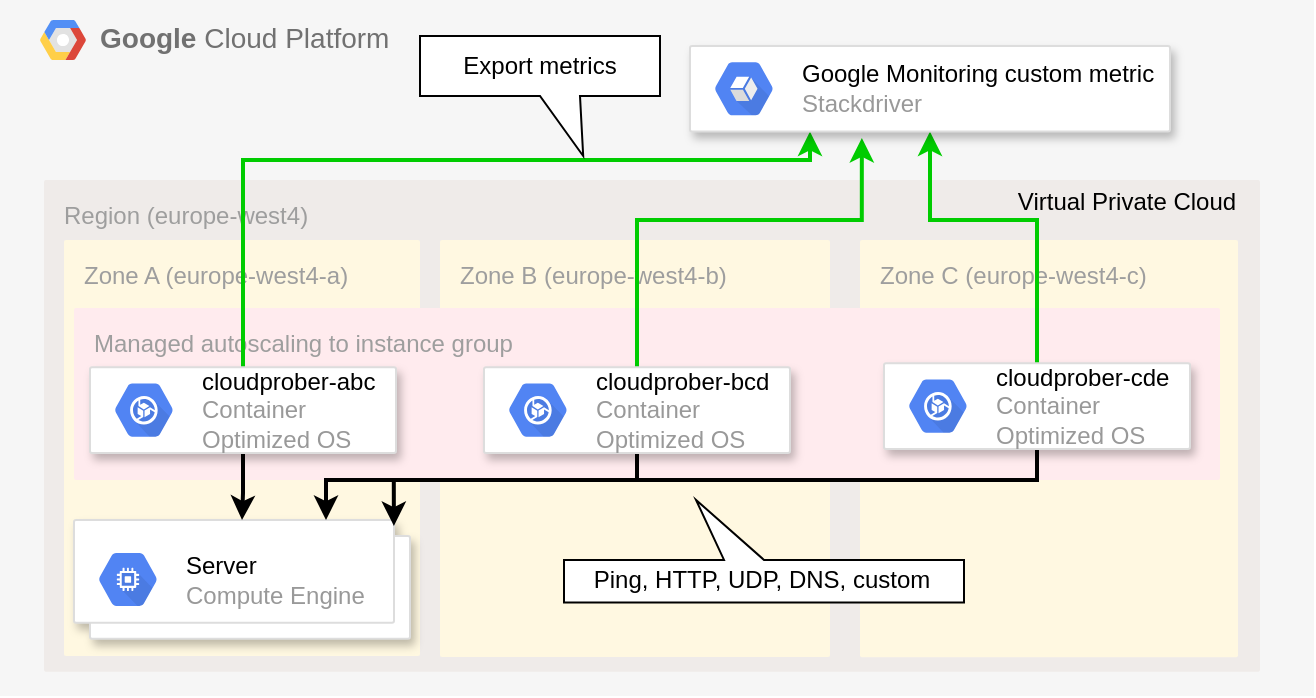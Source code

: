 <mxfile version="15.7.3" type="device"><diagram id="YjV4_TsnSMAonfi9kbdI" name="Page-1"><mxGraphModel dx="1422" dy="721" grid="1" gridSize="10" guides="1" tooltips="1" connect="1" arrows="1" fold="1" page="1" pageScale="1" pageWidth="850" pageHeight="1100" math="0" shadow="0"><root><mxCell id="0"/><mxCell id="1" parent="0"/><mxCell id="uCJVCM0aSezdRnbNN0l4-3" value="&lt;b&gt;Google &lt;/b&gt;Cloud Platform" style="fillColor=#F6F6F6;strokeColor=none;shadow=0;gradientColor=none;fontSize=14;align=left;spacing=10;fontColor=#717171;9E9E9E;verticalAlign=top;spacingTop=-4;fontStyle=0;spacingLeft=40;html=1;" parent="1" vertex="1"><mxGeometry x="110" y="280" width="657" height="348" as="geometry"/></mxCell><mxCell id="uCJVCM0aSezdRnbNN0l4-4" value="" style="shape=mxgraph.gcp2.google_cloud_platform;fillColor=#F6F6F6;strokeColor=none;shadow=0;gradientColor=none;" parent="uCJVCM0aSezdRnbNN0l4-3" vertex="1"><mxGeometry width="23" height="20" relative="1" as="geometry"><mxPoint x="20" y="10" as="offset"/></mxGeometry></mxCell><mxCell id="uCJVCM0aSezdRnbNN0l4-17" value="Region (europe-west4)" style="sketch=0;points=[[0,0,0],[0.25,0,0],[0.5,0,0],[0.75,0,0],[1,0,0],[1,0.25,0],[1,0.5,0],[1,0.75,0],[1,1,0],[0.75,1,0],[0.5,1,0],[0.25,1,0],[0,1,0],[0,0.75,0],[0,0.5,0],[0,0.25,0]];rounded=1;absoluteArcSize=1;arcSize=2;html=1;strokeColor=none;gradientColor=none;shadow=0;dashed=0;fontSize=12;fontColor=#9E9E9E;align=left;verticalAlign=top;spacing=10;spacingTop=-4;fillColor=#EFEBE9;" parent="uCJVCM0aSezdRnbNN0l4-3" vertex="1"><mxGeometry x="22" y="90" width="608" height="245.88" as="geometry"/></mxCell><mxCell id="uCJVCM0aSezdRnbNN0l4-18" value="Zone A (europe-west4-a)" style="sketch=0;points=[[0,0,0],[0.25,0,0],[0.5,0,0],[0.75,0,0],[1,0,0],[1,0.25,0],[1,0.5,0],[1,0.75,0],[1,1,0],[0.75,1,0],[0.5,1,0],[0.25,1,0],[0,1,0],[0,0.75,0],[0,0.5,0],[0,0.25,0]];rounded=1;absoluteArcSize=1;arcSize=2;html=1;strokeColor=none;gradientColor=none;shadow=0;dashed=0;fontSize=12;fontColor=#9E9E9E;align=left;verticalAlign=top;spacing=10;spacingTop=-4;fillColor=#FFF8E1;" parent="uCJVCM0aSezdRnbNN0l4-3" vertex="1"><mxGeometry x="32" y="120" width="178" height="208.03" as="geometry"/></mxCell><mxCell id="uCJVCM0aSezdRnbNN0l4-30" value="" style="shape=mxgraph.gcp2.doubleRect;strokeColor=#dddddd;shadow=1;strokeWidth=1;fontColor=#000000;" parent="uCJVCM0aSezdRnbNN0l4-3" vertex="1"><mxGeometry x="37" y="260" width="168" height="59.43" as="geometry"/></mxCell><mxCell id="uCJVCM0aSezdRnbNN0l4-31" value="&lt;font color=&quot;#000000&quot;&gt;Server&lt;/font&gt;&lt;br&gt;Compute Engine" style="sketch=0;dashed=0;connectable=0;html=1;fillColor=#5184F3;strokeColor=none;shape=mxgraph.gcp2.hexIcon;prIcon=compute_engine;part=1;labelPosition=right;verticalLabelPosition=middle;align=left;verticalAlign=middle;spacingLeft=5;fontColor=#999999;fontSize=12;" parent="uCJVCM0aSezdRnbNN0l4-30" vertex="1"><mxGeometry y="0.5" width="44" height="39" relative="1" as="geometry"><mxPoint x="5" y="-19.5" as="offset"/></mxGeometry></mxCell><mxCell id="uCJVCM0aSezdRnbNN0l4-41" value="Zone B (europe-west4-b)" style="sketch=0;points=[[0,0,0],[0.25,0,0],[0.5,0,0],[0.75,0,0],[1,0,0],[1,0.25,0],[1,0.5,0],[1,0.75,0],[1,1,0],[0.75,1,0],[0.5,1,0],[0.25,1,0],[0,1,0],[0,0.75,0],[0,0.5,0],[0,0.25,0]];rounded=1;absoluteArcSize=1;arcSize=2;html=1;strokeColor=none;gradientColor=none;shadow=0;dashed=0;fontSize=12;fontColor=#9E9E9E;align=left;verticalAlign=top;spacing=10;spacingTop=-4;fillColor=#FFF8E1;" parent="uCJVCM0aSezdRnbNN0l4-3" vertex="1"><mxGeometry x="220" y="120" width="195" height="208.56" as="geometry"/></mxCell><mxCell id="uCJVCM0aSezdRnbNN0l4-42" value="Zone C (europe-west4-c)" style="sketch=0;points=[[0,0,0],[0.25,0,0],[0.5,0,0],[0.75,0,0],[1,0,0],[1,0.25,0],[1,0.5,0],[1,0.75,0],[1,1,0],[0.75,1,0],[0.5,1,0],[0.25,1,0],[0,1,0],[0,0.75,0],[0,0.5,0],[0,0.25,0]];rounded=1;absoluteArcSize=1;arcSize=2;html=1;strokeColor=none;gradientColor=none;shadow=0;dashed=0;fontSize=12;fontColor=#9E9E9E;align=left;verticalAlign=top;spacing=10;spacingTop=-4;fillColor=#FFF8E1;" parent="uCJVCM0aSezdRnbNN0l4-3" vertex="1"><mxGeometry x="430" y="120" width="189" height="208.64" as="geometry"/></mxCell><mxCell id="uCJVCM0aSezdRnbNN0l4-43" value="Managed autoscaling to instance group" style="sketch=0;points=[[0,0,0],[0.25,0,0],[0.5,0,0],[0.75,0,0],[1,0,0],[1,0.25,0],[1,0.5,0],[1,0.75,0],[1,1,0],[0.75,1,0],[0.5,1,0],[0.25,1,0],[0,1,0],[0,0.75,0],[0,0.5,0],[0,0.25,0]];rounded=1;absoluteArcSize=1;arcSize=2;html=1;strokeColor=none;gradientColor=none;shadow=0;dashed=0;fontSize=12;fontColor=#9E9E9E;align=left;verticalAlign=top;spacing=10;spacingTop=-4;fillColor=#FFEBEE;" parent="uCJVCM0aSezdRnbNN0l4-3" vertex="1"><mxGeometry x="37" y="153.97" width="573" height="86.03" as="geometry"/></mxCell><mxCell id="sqB5tvku0c4C-JGE8jeo-4" value="" style="edgeStyle=orthogonalEdgeStyle;rounded=0;orthogonalLoop=1;jettySize=auto;html=1;strokeWidth=2;strokeColor=#000000;" edge="1" parent="uCJVCM0aSezdRnbNN0l4-3" source="uCJVCM0aSezdRnbNN0l4-32" target="uCJVCM0aSezdRnbNN0l4-30"><mxGeometry relative="1" as="geometry"/></mxCell><mxCell id="sqB5tvku0c4C-JGE8jeo-7" style="edgeStyle=orthogonalEdgeStyle;rounded=0;orthogonalLoop=1;jettySize=auto;html=1;exitX=0.5;exitY=0;exitDx=0;exitDy=0;entryX=0.25;entryY=1;entryDx=0;entryDy=0;strokeWidth=2;strokeColor=#00CC00;" edge="1" parent="uCJVCM0aSezdRnbNN0l4-3" source="uCJVCM0aSezdRnbNN0l4-32" target="uCJVCM0aSezdRnbNN0l4-57"><mxGeometry relative="1" as="geometry"><Array as="points"><mxPoint x="122" y="80"/><mxPoint x="405" y="80"/></Array></mxGeometry></mxCell><mxCell id="uCJVCM0aSezdRnbNN0l4-32" value="" style="strokeColor=#dddddd;shadow=1;strokeWidth=1;rounded=1;absoluteArcSize=1;arcSize=2;fontColor=#000000;" parent="uCJVCM0aSezdRnbNN0l4-3" vertex="1"><mxGeometry x="45" y="183.658" width="153" height="42.819" as="geometry"/></mxCell><mxCell id="uCJVCM0aSezdRnbNN0l4-33" value="&lt;font color=&quot;#000000&quot;&gt;cloudprober-abc&lt;/font&gt;&lt;br&gt;Container&lt;br&gt;Optimized OS" style="sketch=0;dashed=0;connectable=0;html=1;fillColor=#5184F3;strokeColor=none;shape=mxgraph.gcp2.hexIcon;prIcon=container_optimized_os;part=1;labelPosition=right;verticalLabelPosition=middle;align=left;verticalAlign=middle;spacingLeft=5;fontColor=#999999;fontSize=12;" parent="uCJVCM0aSezdRnbNN0l4-32" vertex="1"><mxGeometry y="0.5" width="44" height="39" relative="1" as="geometry"><mxPoint x="5" y="-19.5" as="offset"/></mxGeometry></mxCell><mxCell id="sqB5tvku0c4C-JGE8jeo-5" value="" style="edgeStyle=orthogonalEdgeStyle;rounded=0;orthogonalLoop=1;jettySize=auto;html=1;entryX=0.75;entryY=0;entryDx=0;entryDy=0;strokeWidth=2;" edge="1" parent="uCJVCM0aSezdRnbNN0l4-3" source="uCJVCM0aSezdRnbNN0l4-44" target="uCJVCM0aSezdRnbNN0l4-30"><mxGeometry relative="1" as="geometry"><Array as="points"><mxPoint x="319" y="240"/><mxPoint x="163" y="240"/></Array></mxGeometry></mxCell><mxCell id="sqB5tvku0c4C-JGE8jeo-8" style="edgeStyle=orthogonalEdgeStyle;rounded=0;orthogonalLoop=1;jettySize=auto;html=1;exitX=0.5;exitY=0;exitDx=0;exitDy=0;entryX=0.358;entryY=1.075;entryDx=0;entryDy=0;entryPerimeter=0;strokeWidth=2;strokeColor=#00CC00;" edge="1" parent="uCJVCM0aSezdRnbNN0l4-3" source="uCJVCM0aSezdRnbNN0l4-44" target="uCJVCM0aSezdRnbNN0l4-57"><mxGeometry relative="1" as="geometry"><Array as="points"><mxPoint x="319" y="110"/><mxPoint x="431" y="110"/></Array></mxGeometry></mxCell><mxCell id="uCJVCM0aSezdRnbNN0l4-44" value="" style="strokeColor=#dddddd;shadow=1;strokeWidth=1;rounded=1;absoluteArcSize=1;arcSize=2;fontColor=#000000;" parent="uCJVCM0aSezdRnbNN0l4-3" vertex="1"><mxGeometry x="242" y="183.658" width="153" height="42.819" as="geometry"/></mxCell><mxCell id="uCJVCM0aSezdRnbNN0l4-45" value="&lt;font color=&quot;#000000&quot;&gt;cloudprober-bcd&lt;/font&gt;&lt;br&gt;Container&lt;br&gt;Optimized OS" style="sketch=0;dashed=0;connectable=0;html=1;fillColor=#5184F3;strokeColor=none;shape=mxgraph.gcp2.hexIcon;prIcon=container_optimized_os;part=1;labelPosition=right;verticalLabelPosition=middle;align=left;verticalAlign=middle;spacingLeft=5;fontColor=#999999;fontSize=12;" parent="uCJVCM0aSezdRnbNN0l4-44" vertex="1"><mxGeometry y="0.5" width="44" height="39" relative="1" as="geometry"><mxPoint x="5" y="-19.5" as="offset"/></mxGeometry></mxCell><mxCell id="sqB5tvku0c4C-JGE8jeo-6" value="" style="edgeStyle=orthogonalEdgeStyle;rounded=0;orthogonalLoop=1;jettySize=auto;html=1;entryX=0.952;entryY=0.05;entryDx=0;entryDy=0;entryPerimeter=0;strokeWidth=2;" edge="1" parent="uCJVCM0aSezdRnbNN0l4-3" source="uCJVCM0aSezdRnbNN0l4-46" target="uCJVCM0aSezdRnbNN0l4-30"><mxGeometry relative="1" as="geometry"><Array as="points"><mxPoint x="519" y="240"/><mxPoint x="197" y="240"/></Array></mxGeometry></mxCell><mxCell id="sqB5tvku0c4C-JGE8jeo-9" value="" style="edgeStyle=orthogonalEdgeStyle;rounded=0;orthogonalLoop=1;jettySize=auto;html=1;strokeWidth=2;strokeColor=#00CC00;" edge="1" parent="uCJVCM0aSezdRnbNN0l4-3" source="uCJVCM0aSezdRnbNN0l4-46" target="uCJVCM0aSezdRnbNN0l4-57"><mxGeometry relative="1" as="geometry"><Array as="points"><mxPoint x="519" y="110"/><mxPoint x="465" y="110"/></Array></mxGeometry></mxCell><mxCell id="uCJVCM0aSezdRnbNN0l4-46" value="" style="strokeColor=#dddddd;shadow=1;strokeWidth=1;rounded=1;absoluteArcSize=1;arcSize=2;fontColor=#000000;" parent="uCJVCM0aSezdRnbNN0l4-3" vertex="1"><mxGeometry x="442" y="181.658" width="153" height="42.819" as="geometry"/></mxCell><mxCell id="uCJVCM0aSezdRnbNN0l4-47" value="&lt;font color=&quot;#000000&quot;&gt;cloudprober-cde&lt;/font&gt;&lt;br&gt;Container&lt;br&gt;Optimized OS" style="sketch=0;dashed=0;connectable=0;html=1;fillColor=#5184F3;strokeColor=none;shape=mxgraph.gcp2.hexIcon;prIcon=container_optimized_os;part=1;labelPosition=right;verticalLabelPosition=middle;align=left;verticalAlign=middle;spacingLeft=5;fontColor=#999999;fontSize=12;" parent="uCJVCM0aSezdRnbNN0l4-46" vertex="1"><mxGeometry y="0.5" width="44" height="39" relative="1" as="geometry"><mxPoint x="5" y="-19.5" as="offset"/></mxGeometry></mxCell><mxCell id="uCJVCM0aSezdRnbNN0l4-60" value="Virtual Private Cloud" style="text;html=1;strokeColor=none;fillColor=none;align=center;verticalAlign=middle;whiteSpace=wrap;rounded=0;fontColor=#000000;" parent="uCJVCM0aSezdRnbNN0l4-3" vertex="1"><mxGeometry x="497" y="89.998" width="133" height="21.393" as="geometry"/></mxCell><mxCell id="uCJVCM0aSezdRnbNN0l4-69" value="" style="shape=callout;whiteSpace=wrap;html=1;perimeter=calloutPerimeter;fontColor=#000000;position2=0.67;rotation=-180;" parent="uCJVCM0aSezdRnbNN0l4-3" vertex="1"><mxGeometry x="282" y="249.94" width="200" height="51.35" as="geometry"/></mxCell><mxCell id="uCJVCM0aSezdRnbNN0l4-72" value="Ping, HTTP, UDP, DNS, custom" style="text;html=1;strokeColor=none;fillColor=none;align=center;verticalAlign=middle;whiteSpace=wrap;rounded=0;fontColor=#000000;" parent="uCJVCM0aSezdRnbNN0l4-3" vertex="1"><mxGeometry x="283" y="279.5" width="196" height="21.39" as="geometry"/></mxCell><mxCell id="uCJVCM0aSezdRnbNN0l4-57" value="" style="strokeColor=#dddddd;shadow=1;strokeWidth=1;rounded=1;absoluteArcSize=1;arcSize=2;fontColor=#000000;" parent="uCJVCM0aSezdRnbNN0l4-3" vertex="1"><mxGeometry x="345" y="23.003" width="240" height="42.787" as="geometry"/></mxCell><mxCell id="uCJVCM0aSezdRnbNN0l4-58" value="&lt;font color=&quot;#000000&quot;&gt;Google Monitoring custom metric&lt;/font&gt;&lt;br&gt;Stackdriver" style="sketch=0;dashed=0;connectable=0;html=1;fillColor=#5184F3;strokeColor=none;shape=mxgraph.gcp2.hexIcon;prIcon=stackdriver;part=1;labelPosition=right;verticalLabelPosition=middle;align=left;verticalAlign=middle;spacingLeft=5;fontColor=#999999;fontSize=12;" parent="uCJVCM0aSezdRnbNN0l4-57" vertex="1"><mxGeometry y="0.5" width="44" height="39" relative="1" as="geometry"><mxPoint x="5" y="-19.5" as="offset"/></mxGeometry></mxCell><mxCell id="sqB5tvku0c4C-JGE8jeo-10" value=" Export metrics " style="shape=callout;whiteSpace=wrap;html=1;perimeter=calloutPerimeter;position2=0.68;" vertex="1" parent="uCJVCM0aSezdRnbNN0l4-3"><mxGeometry x="210" y="18" width="120" height="60" as="geometry"/></mxCell></root></mxGraphModel></diagram></mxfile>